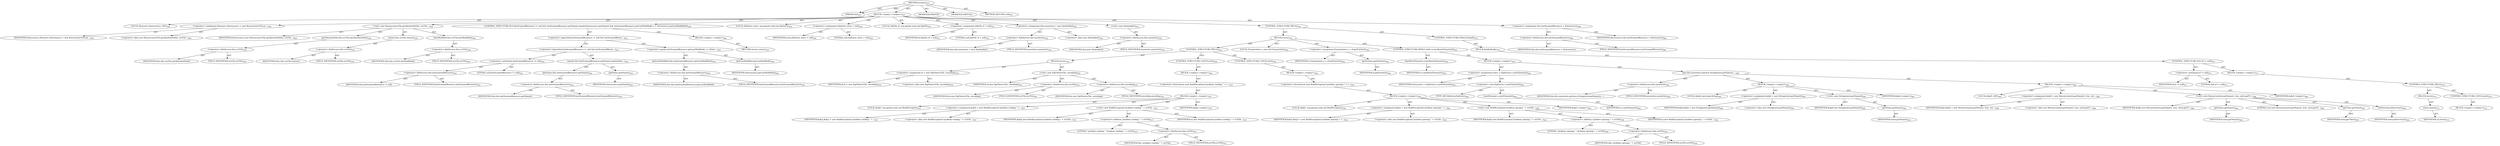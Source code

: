 digraph "scanme" {  
"111669149703" [label = <(METHOD,scanme)<SUB>237</SUB>> ]
"115964117003" [label = <(PARAM,this)<SUB>237</SUB>> ]
"25769803802" [label = <(BLOCK,&lt;empty&gt;,&lt;empty&gt;)<SUB>237</SUB>> ]
"94489280523" [label = <(LOCAL,Resource thisresource: ANY)<SUB>238</SUB>> ]
"30064771168" [label = <(&lt;operator&gt;.assignment,Resource thisresource = new Resource(srcFile.ge...)<SUB>238</SUB>> ]
"68719476818" [label = <(IDENTIFIER,thisresource,Resource thisresource = new Resource(srcFile.ge...)<SUB>238</SUB>> ]
"30064771169" [label = <(&lt;operator&gt;.alloc,new Resource(srcFile.getAbsolutePath(), srcFile...)<SUB>238</SUB>> ]
"30064771170" [label = <(&lt;init&gt;,new Resource(srcFile.getAbsolutePath(), srcFile...)<SUB>238</SUB>> ]
"68719476819" [label = <(IDENTIFIER,thisresource,new Resource(srcFile.getAbsolutePath(), srcFile...)<SUB>238</SUB>> ]
"30064771171" [label = <(getAbsolutePath,this.srcFile.getAbsolutePath())<SUB>238</SUB>> ]
"30064771172" [label = <(&lt;operator&gt;.fieldAccess,this.srcFile)<SUB>238</SUB>> ]
"68719476820" [label = <(IDENTIFIER,this,this.srcFile.getAbsolutePath())> ]
"55834574862" [label = <(FIELD_IDENTIFIER,srcFile,srcFile)<SUB>238</SUB>> ]
"30064771173" [label = <(exists,this.srcFile.exists())<SUB>239</SUB>> ]
"30064771174" [label = <(&lt;operator&gt;.fieldAccess,this.srcFile)<SUB>239</SUB>> ]
"68719476821" [label = <(IDENTIFIER,this,this.srcFile.exists())> ]
"55834574863" [label = <(FIELD_IDENTIFIER,srcFile,srcFile)<SUB>239</SUB>> ]
"30064771175" [label = <(lastModified,this.srcFile.lastModified())<SUB>240</SUB>> ]
"30064771176" [label = <(&lt;operator&gt;.fieldAccess,this.srcFile)<SUB>240</SUB>> ]
"68719476822" [label = <(IDENTIFIER,this,this.srcFile.lastModified())> ]
"55834574864" [label = <(FIELD_IDENTIFIER,srcFile,srcFile)<SUB>240</SUB>> ]
"47244640273" [label = <(CONTROL_STRUCTURE,IF,if (lastScannedResource != null &amp;&amp; lastScannedResource.getName().equals(thisresource.getName()) &amp;&amp; lastScannedResource.getLastModified() == thisresource.getLastModified()))<SUB>243</SUB>> ]
"30064771177" [label = <(&lt;operator&gt;.logicalAnd,lastScannedResource != null &amp;&amp; lastScannedResou...)<SUB>243</SUB>> ]
"30064771178" [label = <(&lt;operator&gt;.logicalAnd,lastScannedResource != null &amp;&amp; lastScannedResou...)<SUB>243</SUB>> ]
"30064771179" [label = <(&lt;operator&gt;.notEquals,lastScannedResource != null)<SUB>243</SUB>> ]
"30064771180" [label = <(&lt;operator&gt;.fieldAccess,this.lastScannedResource)<SUB>243</SUB>> ]
"68719476823" [label = <(IDENTIFIER,this,lastScannedResource != null)> ]
"55834574865" [label = <(FIELD_IDENTIFIER,lastScannedResource,lastScannedResource)<SUB>243</SUB>> ]
"90194313233" [label = <(LITERAL,null,lastScannedResource != null)<SUB>243</SUB>> ]
"30064771181" [label = <(equals,this.lastScannedResource.getName().equals(thisr...)<SUB>244</SUB>> ]
"30064771182" [label = <(getName,this.lastScannedResource.getName())<SUB>244</SUB>> ]
"30064771183" [label = <(&lt;operator&gt;.fieldAccess,this.lastScannedResource)<SUB>244</SUB>> ]
"68719476824" [label = <(IDENTIFIER,this,this.lastScannedResource.getName())> ]
"55834574866" [label = <(FIELD_IDENTIFIER,lastScannedResource,lastScannedResource)<SUB>244</SUB>> ]
"30064771184" [label = <(getName,getName())<SUB>244</SUB>> ]
"68719476825" [label = <(IDENTIFIER,thisresource,getName())<SUB>244</SUB>> ]
"30064771185" [label = <(&lt;operator&gt;.equals,lastScannedResource.getLastModified() == thisre...)<SUB>245</SUB>> ]
"30064771186" [label = <(getLastModified,this.lastScannedResource.getLastModified())<SUB>245</SUB>> ]
"30064771187" [label = <(&lt;operator&gt;.fieldAccess,this.lastScannedResource)<SUB>245</SUB>> ]
"68719476826" [label = <(IDENTIFIER,this,this.lastScannedResource.getLastModified())> ]
"55834574867" [label = <(FIELD_IDENTIFIER,lastScannedResource,lastScannedResource)<SUB>245</SUB>> ]
"30064771188" [label = <(getLastModified,getLastModified())<SUB>246</SUB>> ]
"68719476827" [label = <(IDENTIFIER,thisresource,getLastModified())<SUB>246</SUB>> ]
"25769803803" [label = <(BLOCK,&lt;empty&gt;,&lt;empty&gt;)<SUB>246</SUB>> ]
"146028888074" [label = <(RETURN,return;,return;)<SUB>247</SUB>> ]
"94489280524" [label = <(LOCAL,ZipEntry entry: org.apache.tools.zip.ZipEntry)<SUB>250</SUB>> ]
"30064771189" [label = <(&lt;operator&gt;.assignment,ZipEntry entry = null)<SUB>250</SUB>> ]
"68719476828" [label = <(IDENTIFIER,entry,ZipEntry entry = null)<SUB>250</SUB>> ]
"90194313234" [label = <(LITERAL,null,ZipEntry entry = null)<SUB>250</SUB>> ]
"94489280525" [label = <(LOCAL,ZipFile zf: org.apache.tools.zip.ZipFile)<SUB>251</SUB>> ]
"30064771190" [label = <(&lt;operator&gt;.assignment,ZipFile zf = null)<SUB>251</SUB>> ]
"68719476829" [label = <(IDENTIFIER,zf,ZipFile zf = null)<SUB>251</SUB>> ]
"90194313235" [label = <(LITERAL,null,ZipFile zf = null)<SUB>251</SUB>> ]
"30064771191" [label = <(&lt;operator&gt;.assignment,this.myentries = new Hashtable())<SUB>252</SUB>> ]
"30064771192" [label = <(&lt;operator&gt;.fieldAccess,this.myentries)<SUB>252</SUB>> ]
"68719476830" [label = <(IDENTIFIER,this,this.myentries = new Hashtable())> ]
"55834574868" [label = <(FIELD_IDENTIFIER,myentries,myentries)<SUB>252</SUB>> ]
"30064771193" [label = <(&lt;operator&gt;.alloc,new Hashtable())<SUB>252</SUB>> ]
"30064771194" [label = <(&lt;init&gt;,new Hashtable())<SUB>252</SUB>> ]
"30064771195" [label = <(&lt;operator&gt;.fieldAccess,this.myentries)<SUB>252</SUB>> ]
"68719476831" [label = <(IDENTIFIER,this,new Hashtable())> ]
"55834574869" [label = <(FIELD_IDENTIFIER,myentries,myentries)<SUB>252</SUB>> ]
"47244640274" [label = <(CONTROL_STRUCTURE,TRY,try)<SUB>253</SUB>> ]
"25769803804" [label = <(BLOCK,try,try)<SUB>253</SUB>> ]
"47244640275" [label = <(CONTROL_STRUCTURE,TRY,try)<SUB>254</SUB>> ]
"25769803805" [label = <(BLOCK,try,try)<SUB>254</SUB>> ]
"30064771196" [label = <(&lt;operator&gt;.assignment,zf = new ZipFile(srcFile, encoding))<SUB>255</SUB>> ]
"68719476832" [label = <(IDENTIFIER,zf,zf = new ZipFile(srcFile, encoding))<SUB>255</SUB>> ]
"30064771197" [label = <(&lt;operator&gt;.alloc,new ZipFile(srcFile, encoding))<SUB>255</SUB>> ]
"30064771198" [label = <(&lt;init&gt;,new ZipFile(srcFile, encoding))<SUB>255</SUB>> ]
"68719476833" [label = <(IDENTIFIER,zf,new ZipFile(srcFile, encoding))<SUB>255</SUB>> ]
"30064771199" [label = <(&lt;operator&gt;.fieldAccess,this.srcFile)<SUB>255</SUB>> ]
"68719476834" [label = <(IDENTIFIER,this,new ZipFile(srcFile, encoding))> ]
"55834574870" [label = <(FIELD_IDENTIFIER,srcFile,srcFile)<SUB>255</SUB>> ]
"30064771200" [label = <(&lt;operator&gt;.fieldAccess,this.encoding)<SUB>255</SUB>> ]
"68719476835" [label = <(IDENTIFIER,this,new ZipFile(srcFile, encoding))> ]
"55834574871" [label = <(FIELD_IDENTIFIER,encoding,encoding)<SUB>255</SUB>> ]
"47244640276" [label = <(CONTROL_STRUCTURE,CATCH,catch)<SUB>256</SUB>> ]
"25769803806" [label = <(BLOCK,&lt;empty&gt;,&lt;empty&gt;)<SUB>256</SUB>> ]
"30064771201" [label = <(&lt;operator&gt;.throw,throw new BuildException(&quot;problem reading &quot; + s...)<SUB>257</SUB>> ]
"25769803807" [label = <(BLOCK,&lt;empty&gt;,&lt;empty&gt;)<SUB>257</SUB>> ]
"94489280526" [label = <(LOCAL,$obj2: org.apache.tools.ant.BuildException)<SUB>257</SUB>> ]
"30064771202" [label = <(&lt;operator&gt;.assignment,$obj2 = new BuildException(&quot;problem reading &quot; +...)<SUB>257</SUB>> ]
"68719476836" [label = <(IDENTIFIER,$obj2,$obj2 = new BuildException(&quot;problem reading &quot; +...)<SUB>257</SUB>> ]
"30064771203" [label = <(&lt;operator&gt;.alloc,new BuildException(&quot;problem reading &quot; + srcFile...)<SUB>257</SUB>> ]
"30064771204" [label = <(&lt;init&gt;,new BuildException(&quot;problem reading &quot; + srcFile...)<SUB>257</SUB>> ]
"68719476837" [label = <(IDENTIFIER,$obj2,new BuildException(&quot;problem reading &quot; + srcFile...)<SUB>257</SUB>> ]
"30064771205" [label = <(&lt;operator&gt;.addition,&quot;problem reading &quot; + srcFile)<SUB>257</SUB>> ]
"90194313236" [label = <(LITERAL,&quot;problem reading &quot;,&quot;problem reading &quot; + srcFile)<SUB>257</SUB>> ]
"30064771206" [label = <(&lt;operator&gt;.fieldAccess,this.srcFile)<SUB>257</SUB>> ]
"68719476838" [label = <(IDENTIFIER,this,&quot;problem reading &quot; + srcFile)> ]
"55834574872" [label = <(FIELD_IDENTIFIER,srcFile,srcFile)<SUB>257</SUB>> ]
"68719476839" [label = <(IDENTIFIER,ex,new BuildException(&quot;problem reading &quot; + srcFile...)<SUB>257</SUB>> ]
"68719476840" [label = <(IDENTIFIER,$obj2,&lt;empty&gt;)<SUB>257</SUB>> ]
"47244640277" [label = <(CONTROL_STRUCTURE,CATCH,catch)<SUB>258</SUB>> ]
"25769803808" [label = <(BLOCK,&lt;empty&gt;,&lt;empty&gt;)<SUB>258</SUB>> ]
"30064771207" [label = <(&lt;operator&gt;.throw,throw new BuildException(&quot;problem opening &quot; + s...)<SUB>259</SUB>> ]
"25769803809" [label = <(BLOCK,&lt;empty&gt;,&lt;empty&gt;)<SUB>259</SUB>> ]
"94489280527" [label = <(LOCAL,$obj3: org.apache.tools.ant.BuildException)<SUB>259</SUB>> ]
"30064771208" [label = <(&lt;operator&gt;.assignment,$obj3 = new BuildException(&quot;problem opening &quot; +...)<SUB>259</SUB>> ]
"68719476841" [label = <(IDENTIFIER,$obj3,$obj3 = new BuildException(&quot;problem opening &quot; +...)<SUB>259</SUB>> ]
"30064771209" [label = <(&lt;operator&gt;.alloc,new BuildException(&quot;problem opening &quot; + srcFile...)<SUB>259</SUB>> ]
"30064771210" [label = <(&lt;init&gt;,new BuildException(&quot;problem opening &quot; + srcFile...)<SUB>259</SUB>> ]
"68719476842" [label = <(IDENTIFIER,$obj3,new BuildException(&quot;problem opening &quot; + srcFile...)<SUB>259</SUB>> ]
"30064771211" [label = <(&lt;operator&gt;.addition,&quot;problem opening &quot; + srcFile)<SUB>259</SUB>> ]
"90194313237" [label = <(LITERAL,&quot;problem opening &quot;,&quot;problem opening &quot; + srcFile)<SUB>259</SUB>> ]
"30064771212" [label = <(&lt;operator&gt;.fieldAccess,this.srcFile)<SUB>259</SUB>> ]
"68719476843" [label = <(IDENTIFIER,this,&quot;problem opening &quot; + srcFile)> ]
"55834574873" [label = <(FIELD_IDENTIFIER,srcFile,srcFile)<SUB>259</SUB>> ]
"68719476844" [label = <(IDENTIFIER,ex,new BuildException(&quot;problem opening &quot; + srcFile...)<SUB>259</SUB>> ]
"68719476845" [label = <(IDENTIFIER,$obj3,&lt;empty&gt;)<SUB>259</SUB>> ]
"94489280528" [label = <(LOCAL,Enumeration e: java.util.Enumeration)<SUB>262</SUB>> ]
"30064771213" [label = <(&lt;operator&gt;.assignment,Enumeration e = zf.getEntries())<SUB>262</SUB>> ]
"68719476846" [label = <(IDENTIFIER,e,Enumeration e = zf.getEntries())<SUB>262</SUB>> ]
"30064771214" [label = <(getEntries,getEntries())<SUB>262</SUB>> ]
"68719476847" [label = <(IDENTIFIER,zf,getEntries())<SUB>262</SUB>> ]
"47244640278" [label = <(CONTROL_STRUCTURE,WHILE,while (e.hasMoreElements()))<SUB>263</SUB>> ]
"30064771215" [label = <(hasMoreElements,e.hasMoreElements())<SUB>263</SUB>> ]
"68719476848" [label = <(IDENTIFIER,e,e.hasMoreElements())<SUB>263</SUB>> ]
"25769803810" [label = <(BLOCK,&lt;empty&gt;,&lt;empty&gt;)<SUB>263</SUB>> ]
"30064771216" [label = <(&lt;operator&gt;.assignment,entry = (ZipEntry) e.nextElement())<SUB>264</SUB>> ]
"68719476849" [label = <(IDENTIFIER,entry,entry = (ZipEntry) e.nextElement())<SUB>264</SUB>> ]
"30064771217" [label = <(&lt;operator&gt;.cast,(ZipEntry) e.nextElement())<SUB>264</SUB>> ]
"180388626436" [label = <(TYPE_REF,ZipEntry,ZipEntry)<SUB>264</SUB>> ]
"30064771218" [label = <(nextElement,e.nextElement())<SUB>264</SUB>> ]
"68719476850" [label = <(IDENTIFIER,e,e.nextElement())<SUB>264</SUB>> ]
"30064771219" [label = <(put,this.myentries.put(new String(entry.getName()),...)<SUB>265</SUB>> ]
"30064771220" [label = <(&lt;operator&gt;.fieldAccess,this.myentries)<SUB>265</SUB>> ]
"68719476851" [label = <(IDENTIFIER,this,this.myentries.put(new String(entry.getName()),...)> ]
"55834574874" [label = <(FIELD_IDENTIFIER,myentries,myentries)<SUB>265</SUB>> ]
"25769803811" [label = <(BLOCK,&lt;empty&gt;,&lt;empty&gt;)<SUB>265</SUB>> ]
"94489280529" [label = <(LOCAL,$obj4: java.lang.String)<SUB>265</SUB>> ]
"30064771221" [label = <(&lt;operator&gt;.assignment,$obj4 = new String(entry.getName()))<SUB>265</SUB>> ]
"68719476852" [label = <(IDENTIFIER,$obj4,$obj4 = new String(entry.getName()))<SUB>265</SUB>> ]
"30064771222" [label = <(&lt;operator&gt;.alloc,new String(entry.getName()))<SUB>265</SUB>> ]
"30064771223" [label = <(&lt;init&gt;,new String(entry.getName()))<SUB>265</SUB>> ]
"68719476853" [label = <(IDENTIFIER,$obj4,new String(entry.getName()))<SUB>265</SUB>> ]
"30064771224" [label = <(getName,getName())<SUB>265</SUB>> ]
"68719476854" [label = <(IDENTIFIER,entry,getName())<SUB>265</SUB>> ]
"68719476855" [label = <(IDENTIFIER,$obj4,&lt;empty&gt;)<SUB>265</SUB>> ]
"25769803812" [label = <(BLOCK,&lt;empty&gt;,&lt;empty&gt;)<SUB>266</SUB>> ]
"94489280530" [label = <(LOCAL,$obj5: ANY)<SUB>266</SUB>> ]
"30064771225" [label = <(&lt;operator&gt;.assignment,$obj5 = new Resource(entry.getName(), true, ent...)<SUB>266</SUB>> ]
"68719476856" [label = <(IDENTIFIER,$obj5,$obj5 = new Resource(entry.getName(), true, ent...)<SUB>266</SUB>> ]
"30064771226" [label = <(&lt;operator&gt;.alloc,new Resource(entry.getName(), true, entry.getTi...)<SUB>266</SUB>> ]
"30064771227" [label = <(&lt;init&gt;,new Resource(entry.getName(), true, entry.getTi...)<SUB>266</SUB>> ]
"68719476857" [label = <(IDENTIFIER,$obj5,new Resource(entry.getName(), true, entry.getTi...)<SUB>266</SUB>> ]
"30064771228" [label = <(getName,getName())<SUB>266</SUB>> ]
"68719476858" [label = <(IDENTIFIER,entry,getName())<SUB>266</SUB>> ]
"90194313238" [label = <(LITERAL,true,new Resource(entry.getName(), true, entry.getTi...)<SUB>266</SUB>> ]
"30064771229" [label = <(getTime,getTime())<SUB>267</SUB>> ]
"68719476859" [label = <(IDENTIFIER,entry,getTime())<SUB>267</SUB>> ]
"30064771230" [label = <(isDirectory,isDirectory())<SUB>268</SUB>> ]
"68719476860" [label = <(IDENTIFIER,entry,isDirectory())<SUB>268</SUB>> ]
"68719476861" [label = <(IDENTIFIER,$obj5,&lt;empty&gt;)<SUB>266</SUB>> ]
"47244640279" [label = <(CONTROL_STRUCTURE,FINALLY,finally)<SUB>270</SUB>> ]
"25769803813" [label = <(BLOCK,finally,finally)<SUB>270</SUB>> ]
"47244640280" [label = <(CONTROL_STRUCTURE,IF,if (zf != null))<SUB>271</SUB>> ]
"30064771231" [label = <(&lt;operator&gt;.notEquals,zf != null)<SUB>271</SUB>> ]
"68719476862" [label = <(IDENTIFIER,zf,zf != null)<SUB>271</SUB>> ]
"90194313239" [label = <(LITERAL,null,zf != null)<SUB>271</SUB>> ]
"25769803814" [label = <(BLOCK,&lt;empty&gt;,&lt;empty&gt;)<SUB>271</SUB>> ]
"47244640281" [label = <(CONTROL_STRUCTURE,TRY,try)<SUB>272</SUB>> ]
"25769803815" [label = <(BLOCK,try,try)<SUB>272</SUB>> ]
"30064771232" [label = <(close,close())<SUB>273</SUB>> ]
"68719476863" [label = <(IDENTIFIER,zf,close())<SUB>273</SUB>> ]
"47244640282" [label = <(CONTROL_STRUCTURE,CATCH,catch)<SUB>274</SUB>> ]
"25769803816" [label = <(BLOCK,&lt;empty&gt;,&lt;empty&gt;)<SUB>274</SUB>> ]
"30064771233" [label = <(&lt;operator&gt;.assignment,this.lastScannedResource = thisresource)<SUB>280</SUB>> ]
"30064771234" [label = <(&lt;operator&gt;.fieldAccess,this.lastScannedResource)<SUB>280</SUB>> ]
"68719476864" [label = <(IDENTIFIER,this,this.lastScannedResource = thisresource)> ]
"55834574875" [label = <(FIELD_IDENTIFIER,lastScannedResource,lastScannedResource)<SUB>280</SUB>> ]
"68719476865" [label = <(IDENTIFIER,thisresource,this.lastScannedResource = thisresource)<SUB>280</SUB>> ]
"133143986194" [label = <(MODIFIER,PRIVATE)> ]
"133143986195" [label = <(MODIFIER,VIRTUAL)> ]
"128849018887" [label = <(METHOD_RETURN,void)<SUB>237</SUB>> ]
  "111669149703" -> "115964117003"  [ label = "AST: "] 
  "111669149703" -> "25769803802"  [ label = "AST: "] 
  "111669149703" -> "133143986194"  [ label = "AST: "] 
  "111669149703" -> "133143986195"  [ label = "AST: "] 
  "111669149703" -> "128849018887"  [ label = "AST: "] 
  "25769803802" -> "94489280523"  [ label = "AST: "] 
  "25769803802" -> "30064771168"  [ label = "AST: "] 
  "25769803802" -> "30064771170"  [ label = "AST: "] 
  "25769803802" -> "47244640273"  [ label = "AST: "] 
  "25769803802" -> "94489280524"  [ label = "AST: "] 
  "25769803802" -> "30064771189"  [ label = "AST: "] 
  "25769803802" -> "94489280525"  [ label = "AST: "] 
  "25769803802" -> "30064771190"  [ label = "AST: "] 
  "25769803802" -> "30064771191"  [ label = "AST: "] 
  "25769803802" -> "30064771194"  [ label = "AST: "] 
  "25769803802" -> "47244640274"  [ label = "AST: "] 
  "25769803802" -> "30064771233"  [ label = "AST: "] 
  "30064771168" -> "68719476818"  [ label = "AST: "] 
  "30064771168" -> "30064771169"  [ label = "AST: "] 
  "30064771170" -> "68719476819"  [ label = "AST: "] 
  "30064771170" -> "30064771171"  [ label = "AST: "] 
  "30064771170" -> "30064771173"  [ label = "AST: "] 
  "30064771170" -> "30064771175"  [ label = "AST: "] 
  "30064771171" -> "30064771172"  [ label = "AST: "] 
  "30064771172" -> "68719476820"  [ label = "AST: "] 
  "30064771172" -> "55834574862"  [ label = "AST: "] 
  "30064771173" -> "30064771174"  [ label = "AST: "] 
  "30064771174" -> "68719476821"  [ label = "AST: "] 
  "30064771174" -> "55834574863"  [ label = "AST: "] 
  "30064771175" -> "30064771176"  [ label = "AST: "] 
  "30064771176" -> "68719476822"  [ label = "AST: "] 
  "30064771176" -> "55834574864"  [ label = "AST: "] 
  "47244640273" -> "30064771177"  [ label = "AST: "] 
  "47244640273" -> "25769803803"  [ label = "AST: "] 
  "30064771177" -> "30064771178"  [ label = "AST: "] 
  "30064771177" -> "30064771185"  [ label = "AST: "] 
  "30064771178" -> "30064771179"  [ label = "AST: "] 
  "30064771178" -> "30064771181"  [ label = "AST: "] 
  "30064771179" -> "30064771180"  [ label = "AST: "] 
  "30064771179" -> "90194313233"  [ label = "AST: "] 
  "30064771180" -> "68719476823"  [ label = "AST: "] 
  "30064771180" -> "55834574865"  [ label = "AST: "] 
  "30064771181" -> "30064771182"  [ label = "AST: "] 
  "30064771181" -> "30064771184"  [ label = "AST: "] 
  "30064771182" -> "30064771183"  [ label = "AST: "] 
  "30064771183" -> "68719476824"  [ label = "AST: "] 
  "30064771183" -> "55834574866"  [ label = "AST: "] 
  "30064771184" -> "68719476825"  [ label = "AST: "] 
  "30064771185" -> "30064771186"  [ label = "AST: "] 
  "30064771185" -> "30064771188"  [ label = "AST: "] 
  "30064771186" -> "30064771187"  [ label = "AST: "] 
  "30064771187" -> "68719476826"  [ label = "AST: "] 
  "30064771187" -> "55834574867"  [ label = "AST: "] 
  "30064771188" -> "68719476827"  [ label = "AST: "] 
  "25769803803" -> "146028888074"  [ label = "AST: "] 
  "30064771189" -> "68719476828"  [ label = "AST: "] 
  "30064771189" -> "90194313234"  [ label = "AST: "] 
  "30064771190" -> "68719476829"  [ label = "AST: "] 
  "30064771190" -> "90194313235"  [ label = "AST: "] 
  "30064771191" -> "30064771192"  [ label = "AST: "] 
  "30064771191" -> "30064771193"  [ label = "AST: "] 
  "30064771192" -> "68719476830"  [ label = "AST: "] 
  "30064771192" -> "55834574868"  [ label = "AST: "] 
  "30064771194" -> "30064771195"  [ label = "AST: "] 
  "30064771195" -> "68719476831"  [ label = "AST: "] 
  "30064771195" -> "55834574869"  [ label = "AST: "] 
  "47244640274" -> "25769803804"  [ label = "AST: "] 
  "47244640274" -> "47244640279"  [ label = "AST: "] 
  "25769803804" -> "47244640275"  [ label = "AST: "] 
  "25769803804" -> "94489280528"  [ label = "AST: "] 
  "25769803804" -> "30064771213"  [ label = "AST: "] 
  "25769803804" -> "47244640278"  [ label = "AST: "] 
  "47244640275" -> "25769803805"  [ label = "AST: "] 
  "47244640275" -> "47244640276"  [ label = "AST: "] 
  "47244640275" -> "47244640277"  [ label = "AST: "] 
  "25769803805" -> "30064771196"  [ label = "AST: "] 
  "25769803805" -> "30064771198"  [ label = "AST: "] 
  "30064771196" -> "68719476832"  [ label = "AST: "] 
  "30064771196" -> "30064771197"  [ label = "AST: "] 
  "30064771198" -> "68719476833"  [ label = "AST: "] 
  "30064771198" -> "30064771199"  [ label = "AST: "] 
  "30064771198" -> "30064771200"  [ label = "AST: "] 
  "30064771199" -> "68719476834"  [ label = "AST: "] 
  "30064771199" -> "55834574870"  [ label = "AST: "] 
  "30064771200" -> "68719476835"  [ label = "AST: "] 
  "30064771200" -> "55834574871"  [ label = "AST: "] 
  "47244640276" -> "25769803806"  [ label = "AST: "] 
  "25769803806" -> "30064771201"  [ label = "AST: "] 
  "30064771201" -> "25769803807"  [ label = "AST: "] 
  "25769803807" -> "94489280526"  [ label = "AST: "] 
  "25769803807" -> "30064771202"  [ label = "AST: "] 
  "25769803807" -> "30064771204"  [ label = "AST: "] 
  "25769803807" -> "68719476840"  [ label = "AST: "] 
  "30064771202" -> "68719476836"  [ label = "AST: "] 
  "30064771202" -> "30064771203"  [ label = "AST: "] 
  "30064771204" -> "68719476837"  [ label = "AST: "] 
  "30064771204" -> "30064771205"  [ label = "AST: "] 
  "30064771204" -> "68719476839"  [ label = "AST: "] 
  "30064771205" -> "90194313236"  [ label = "AST: "] 
  "30064771205" -> "30064771206"  [ label = "AST: "] 
  "30064771206" -> "68719476838"  [ label = "AST: "] 
  "30064771206" -> "55834574872"  [ label = "AST: "] 
  "47244640277" -> "25769803808"  [ label = "AST: "] 
  "25769803808" -> "30064771207"  [ label = "AST: "] 
  "30064771207" -> "25769803809"  [ label = "AST: "] 
  "25769803809" -> "94489280527"  [ label = "AST: "] 
  "25769803809" -> "30064771208"  [ label = "AST: "] 
  "25769803809" -> "30064771210"  [ label = "AST: "] 
  "25769803809" -> "68719476845"  [ label = "AST: "] 
  "30064771208" -> "68719476841"  [ label = "AST: "] 
  "30064771208" -> "30064771209"  [ label = "AST: "] 
  "30064771210" -> "68719476842"  [ label = "AST: "] 
  "30064771210" -> "30064771211"  [ label = "AST: "] 
  "30064771210" -> "68719476844"  [ label = "AST: "] 
  "30064771211" -> "90194313237"  [ label = "AST: "] 
  "30064771211" -> "30064771212"  [ label = "AST: "] 
  "30064771212" -> "68719476843"  [ label = "AST: "] 
  "30064771212" -> "55834574873"  [ label = "AST: "] 
  "30064771213" -> "68719476846"  [ label = "AST: "] 
  "30064771213" -> "30064771214"  [ label = "AST: "] 
  "30064771214" -> "68719476847"  [ label = "AST: "] 
  "47244640278" -> "30064771215"  [ label = "AST: "] 
  "47244640278" -> "25769803810"  [ label = "AST: "] 
  "30064771215" -> "68719476848"  [ label = "AST: "] 
  "25769803810" -> "30064771216"  [ label = "AST: "] 
  "25769803810" -> "30064771219"  [ label = "AST: "] 
  "30064771216" -> "68719476849"  [ label = "AST: "] 
  "30064771216" -> "30064771217"  [ label = "AST: "] 
  "30064771217" -> "180388626436"  [ label = "AST: "] 
  "30064771217" -> "30064771218"  [ label = "AST: "] 
  "30064771218" -> "68719476850"  [ label = "AST: "] 
  "30064771219" -> "30064771220"  [ label = "AST: "] 
  "30064771219" -> "25769803811"  [ label = "AST: "] 
  "30064771219" -> "25769803812"  [ label = "AST: "] 
  "30064771220" -> "68719476851"  [ label = "AST: "] 
  "30064771220" -> "55834574874"  [ label = "AST: "] 
  "25769803811" -> "94489280529"  [ label = "AST: "] 
  "25769803811" -> "30064771221"  [ label = "AST: "] 
  "25769803811" -> "30064771223"  [ label = "AST: "] 
  "25769803811" -> "68719476855"  [ label = "AST: "] 
  "30064771221" -> "68719476852"  [ label = "AST: "] 
  "30064771221" -> "30064771222"  [ label = "AST: "] 
  "30064771223" -> "68719476853"  [ label = "AST: "] 
  "30064771223" -> "30064771224"  [ label = "AST: "] 
  "30064771224" -> "68719476854"  [ label = "AST: "] 
  "25769803812" -> "94489280530"  [ label = "AST: "] 
  "25769803812" -> "30064771225"  [ label = "AST: "] 
  "25769803812" -> "30064771227"  [ label = "AST: "] 
  "25769803812" -> "68719476861"  [ label = "AST: "] 
  "30064771225" -> "68719476856"  [ label = "AST: "] 
  "30064771225" -> "30064771226"  [ label = "AST: "] 
  "30064771227" -> "68719476857"  [ label = "AST: "] 
  "30064771227" -> "30064771228"  [ label = "AST: "] 
  "30064771227" -> "90194313238"  [ label = "AST: "] 
  "30064771227" -> "30064771229"  [ label = "AST: "] 
  "30064771227" -> "30064771230"  [ label = "AST: "] 
  "30064771228" -> "68719476858"  [ label = "AST: "] 
  "30064771229" -> "68719476859"  [ label = "AST: "] 
  "30064771230" -> "68719476860"  [ label = "AST: "] 
  "47244640279" -> "25769803813"  [ label = "AST: "] 
  "25769803813" -> "47244640280"  [ label = "AST: "] 
  "47244640280" -> "30064771231"  [ label = "AST: "] 
  "47244640280" -> "25769803814"  [ label = "AST: "] 
  "30064771231" -> "68719476862"  [ label = "AST: "] 
  "30064771231" -> "90194313239"  [ label = "AST: "] 
  "25769803814" -> "47244640281"  [ label = "AST: "] 
  "47244640281" -> "25769803815"  [ label = "AST: "] 
  "47244640281" -> "47244640282"  [ label = "AST: "] 
  "25769803815" -> "30064771232"  [ label = "AST: "] 
  "30064771232" -> "68719476863"  [ label = "AST: "] 
  "47244640282" -> "25769803816"  [ label = "AST: "] 
  "30064771233" -> "30064771234"  [ label = "AST: "] 
  "30064771233" -> "68719476865"  [ label = "AST: "] 
  "30064771234" -> "68719476864"  [ label = "AST: "] 
  "30064771234" -> "55834574875"  [ label = "AST: "] 
  "111669149703" -> "115964117003"  [ label = "DDG: "] 
}
